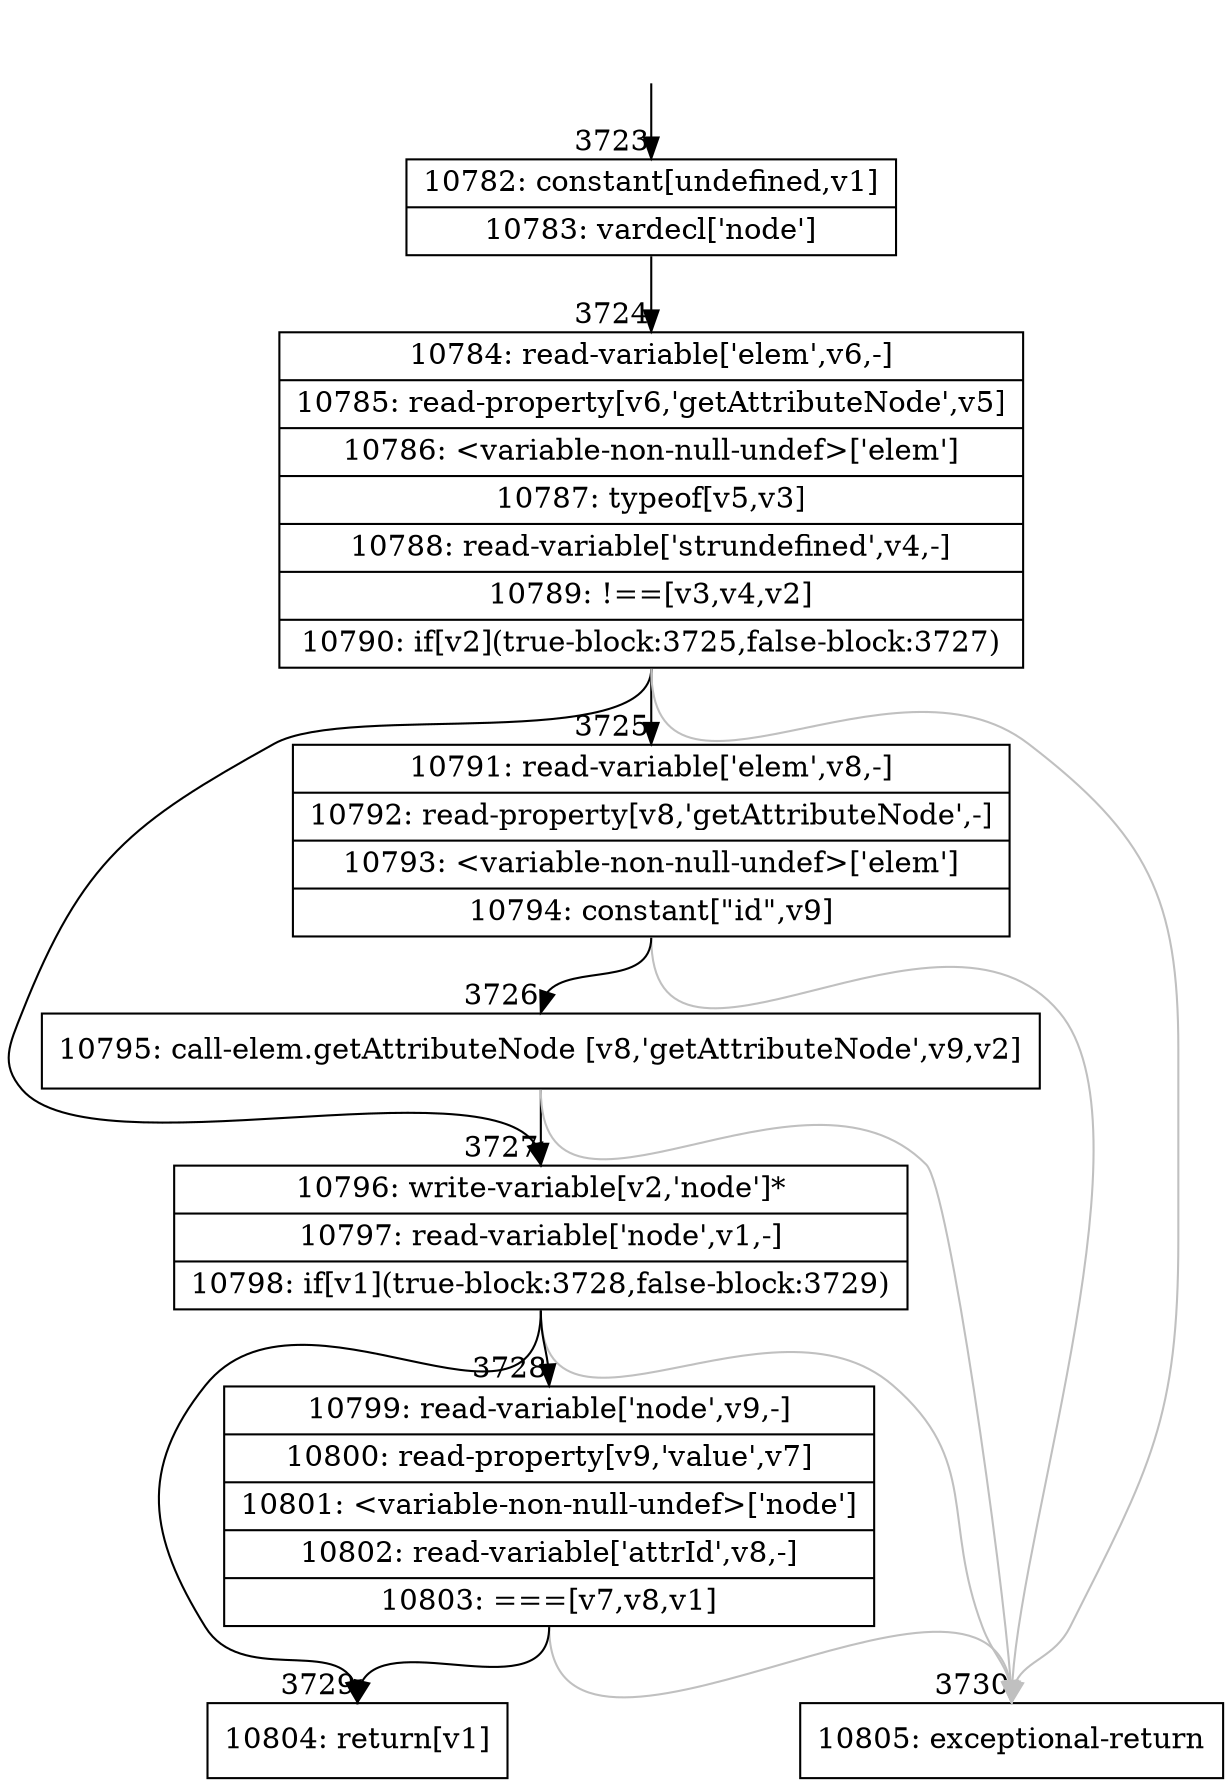 digraph {
rankdir="TD"
BB_entry246[shape=none,label=""];
BB_entry246 -> BB3723 [tailport=s, headport=n, headlabel="    3723"]
BB3723 [shape=record label="{10782: constant[undefined,v1]|10783: vardecl['node']}" ] 
BB3723 -> BB3724 [tailport=s, headport=n, headlabel="      3724"]
BB3724 [shape=record label="{10784: read-variable['elem',v6,-]|10785: read-property[v6,'getAttributeNode',v5]|10786: \<variable-non-null-undef\>['elem']|10787: typeof[v5,v3]|10788: read-variable['strundefined',v4,-]|10789: !==[v3,v4,v2]|10790: if[v2](true-block:3725,false-block:3727)}" ] 
BB3724 -> BB3727 [tailport=s, headport=n, headlabel="      3727"]
BB3724 -> BB3725 [tailport=s, headport=n, headlabel="      3725"]
BB3724 -> BB3730 [tailport=s, headport=n, color=gray, headlabel="      3730"]
BB3725 [shape=record label="{10791: read-variable['elem',v8,-]|10792: read-property[v8,'getAttributeNode',-]|10793: \<variable-non-null-undef\>['elem']|10794: constant[\"id\",v9]}" ] 
BB3725 -> BB3726 [tailport=s, headport=n, headlabel="      3726"]
BB3725 -> BB3730 [tailport=s, headport=n, color=gray]
BB3726 [shape=record label="{10795: call-elem.getAttributeNode [v8,'getAttributeNode',v9,v2]}" ] 
BB3726 -> BB3727 [tailport=s, headport=n]
BB3726 -> BB3730 [tailport=s, headport=n, color=gray]
BB3727 [shape=record label="{10796: write-variable[v2,'node']*|10797: read-variable['node',v1,-]|10798: if[v1](true-block:3728,false-block:3729)}" ] 
BB3727 -> BB3729 [tailport=s, headport=n, headlabel="      3729"]
BB3727 -> BB3728 [tailport=s, headport=n, headlabel="      3728"]
BB3727 -> BB3730 [tailport=s, headport=n, color=gray]
BB3728 [shape=record label="{10799: read-variable['node',v9,-]|10800: read-property[v9,'value',v7]|10801: \<variable-non-null-undef\>['node']|10802: read-variable['attrId',v8,-]|10803: ===[v7,v8,v1]}" ] 
BB3728 -> BB3729 [tailport=s, headport=n]
BB3728 -> BB3730 [tailport=s, headport=n, color=gray]
BB3729 [shape=record label="{10804: return[v1]}" ] 
BB3730 [shape=record label="{10805: exceptional-return}" ] 
}
